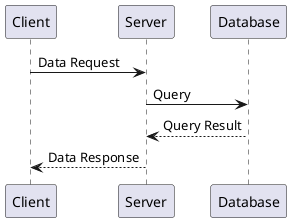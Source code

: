 @startuml
Client->Server: Data Request
Server->Database: Query
Database-->Server: Query Result
Server-->Client: Data Response
@enduml
